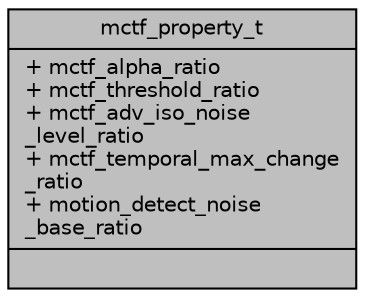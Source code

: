 digraph "mctf_property_t"
{
 // INTERACTIVE_SVG=YES
 // LATEX_PDF_SIZE
  bgcolor="transparent";
  edge [fontname="Helvetica",fontsize="10",labelfontname="Helvetica",labelfontsize="10"];
  node [fontname="Helvetica",fontsize="10",shape=record];
  Node1 [label="{mctf_property_t\n|+ mctf_alpha_ratio\l+ mctf_threshold_ratio\l+ mctf_adv_iso_noise\l_level_ratio\l+ mctf_temporal_max_change\l_ratio\l+ motion_detect_noise\l_base_ratio\l|}",height=0.2,width=0.4,color="black", fillcolor="grey75", style="filled", fontcolor="black",tooltip="Description of MCTF property configuration, for each entry, range is [0, 256], unit is 64."];
}
